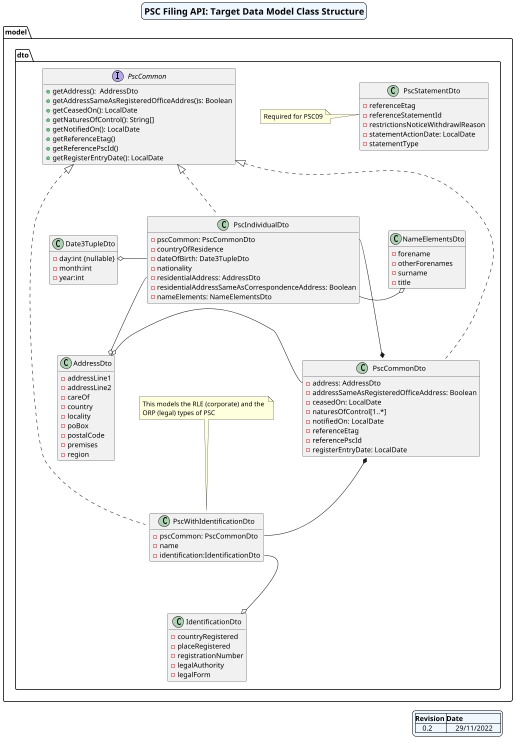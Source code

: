 @startuml
'https://plantuml.com/class-diagram
'ortho/polyline
'skinparam linetype polyline
skinparam nodesep 50 /' horizontal separator '/
skinparam ranksep 100 /' vertical separator '/
skinparam titleBorderRoundCorner 15
skinparam titleBorderThickness 1
skinparam titleBorderColor black
skinparam titleBackgroundColor AliceBlue
skinparam groupInheritance 1
skinparam legendBackgroundColor AliceBlue

'scale 800 width
scale 0.5
hide empty members
'hide circle'
skinparam titleFontSize 18

title PSC Filing API: Target Data Model Class Structure

legend right
|=Revision |=Date |
|    0.2    |     29/11/2022    |
endlegend

    package "model" {

        package "dto" {

            class AddressDto {
                -addressLine1
                -addressLine2
                -careOf
                -country
                -locality
                -poBox
                -postalCode
                -premises
                -region
            }

            class Date3TupleDto {
                -day:int {nullable}
                -month:int
                -year:int
            }

            class IdentificationDto {
                -countryRegistered
                -placeRegistered
                -registrationNumber
                -legalAuthority
               -legalForm
            }

            class NameElementsDto {
                -forename
                -otherForenames
                -surname
                -title
            }
            
            class PscStatementDto {
                -referenceEtag
                -referenceStatementId
                -restrictionsNoticeWithdrawlReason
                -statementActionDate: LocalDate
                -statementType
            }

            note "Required for PSC09" as Note2

          Note2 - PscStatementDto::referenceStatementId

/'          note left of PscStatementDto::statementType
                See public spec for full list
           end note'/

            interface PscCommon {
                +getAddress():  AddressDto
                +getAddressSameAsRegisteredOfficeAddres()s: Boolean
                +getCeasedOn(): LocalDate
                +getNaturesOfControl(): String[]
                +getNotifiedOn(): LocalDate
                +getReferenceEtag()
                +getReferencePscId()
                +getRegisterEntryDate(): LocalDate
            }

            class PscCommonDto implements PscCommon {
                -address: AddressDto
                -addressSameAsRegisteredOfficeAddress: Boolean
                -ceasedOn: LocalDate
                -naturesOfControl[1..*]
                -notifiedOn: LocalDate
                -referenceEtag
                -referencePscId
                -registerEntryDate: LocalDate
            }

/'           note left of PscCommonDto::naturesOfControl
                See public spec for full list
            end note'/

            class PscIndividualDto implements PscCommon {
                -pscCommon: PscCommonDto
                -countryOfResidence
                -dateOfBirth: Date3TupleDto
                -nationality
                -residentialAddress: AddressDto
                -residentialAddressSameAsCorrespondenceAddress: Boolean
                -nameElements: NameElementsDto
            }

/'           note "This models an individual PSC" as Note2
             Note2 .. PscIndividualDto'/

            class PscWithIdentificationDto implements PscCommon {
                -pscCommon: PscCommonDto
                -name
                -identification:IdentificationDto
            }
            
            
           note "This models the RLE (corporate) and the \nORP (legal) types of PSC" as Note1
                Note1 -- PscWithIdentificationDto

            'PscCommonDto *-- PscIndividualDto::pscCommon
            PscCommonDto *-- PscIndividualDto::pscCommon
            PscCommonDto *-- PscWithIdentificationDto::pscCommon
            PscIndividualDto::nameElements -o NameElementsDto
            PscWithIdentificationDto::identification --o IdentificationDto
            AddressDto o- PscCommonDto::address
            PscIndividualDto::residentialAddress -o AddressDto
            Date3TupleDto o- PscIndividualDto::dateOfBirth
        }
    }

@enduml
